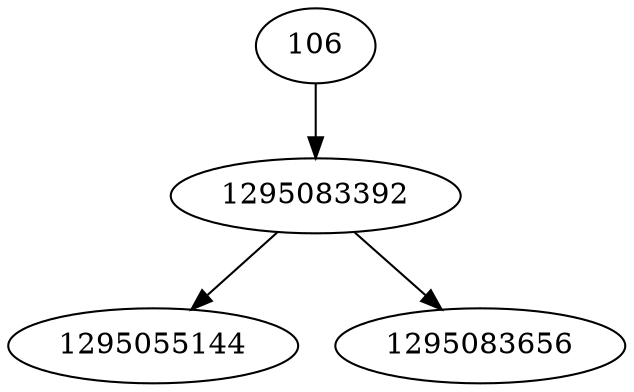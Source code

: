 strict digraph  {
1295055144;
106;
1295083392;
1295083656;
106 -> 1295083392;
1295083392 -> 1295055144;
1295083392 -> 1295083656;
}
